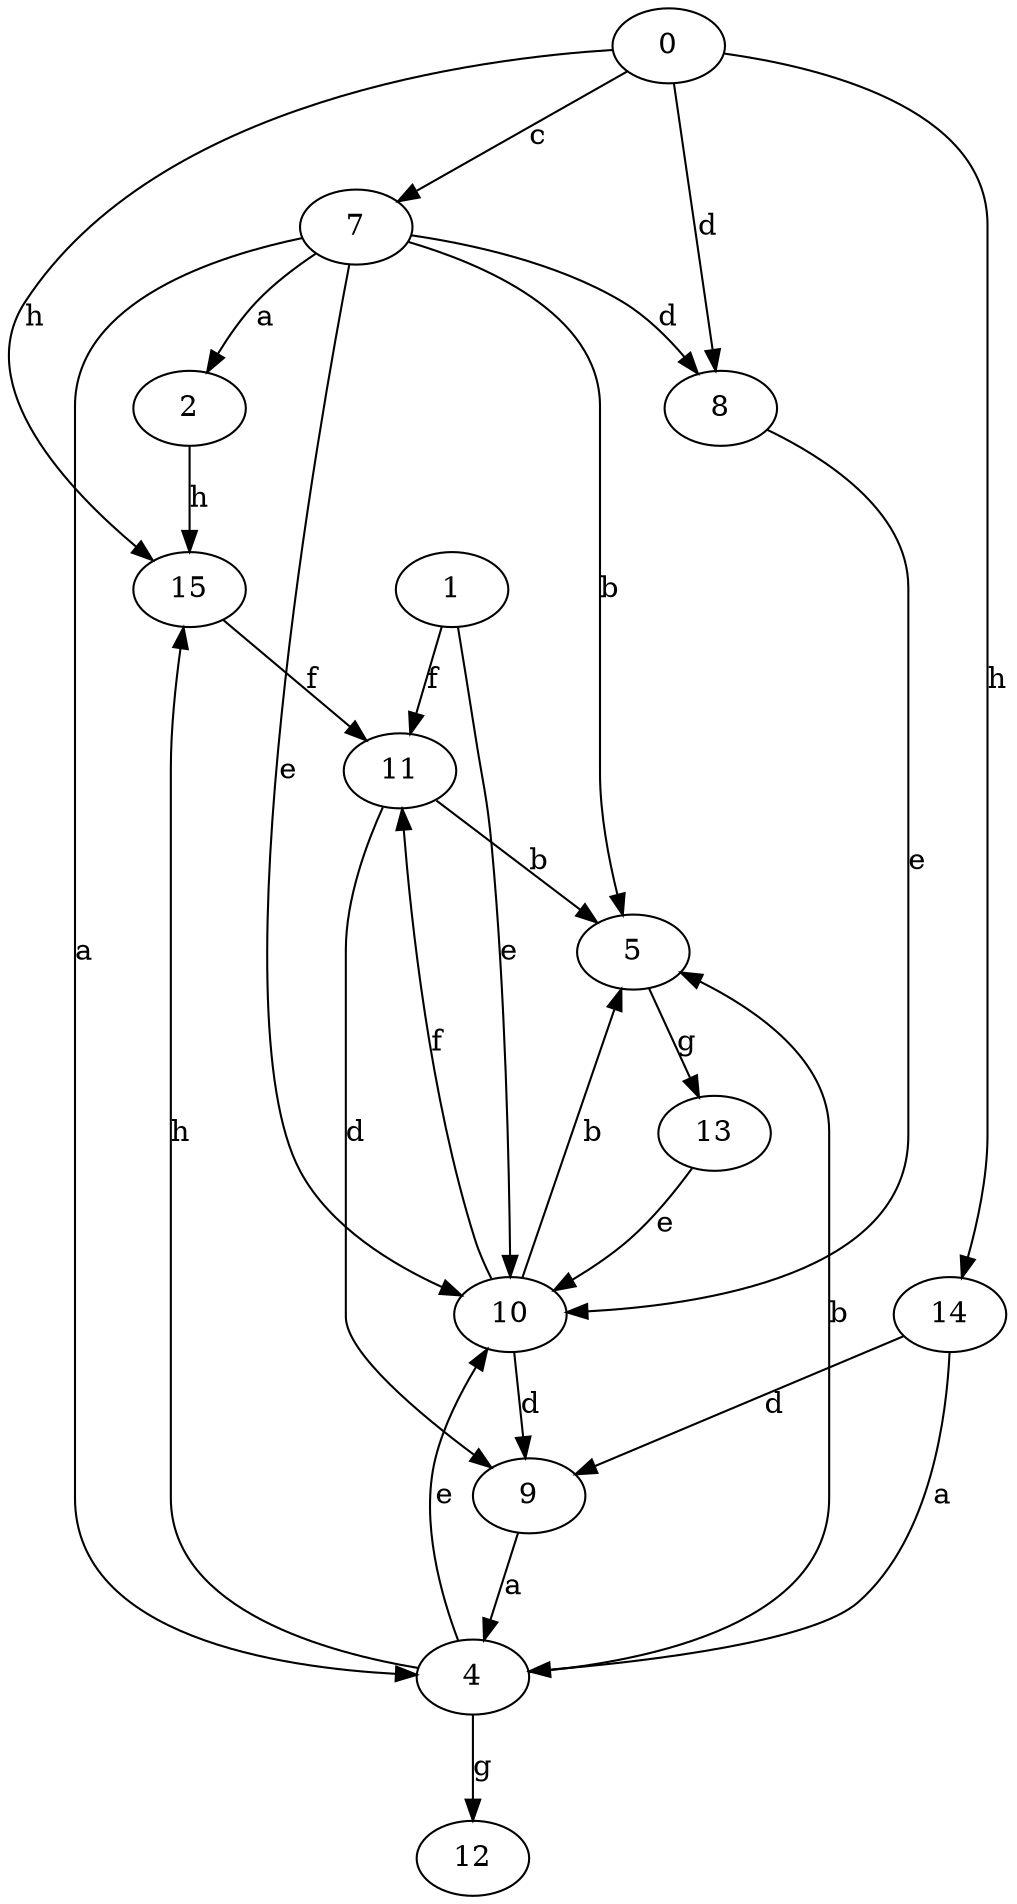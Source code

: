 strict digraph  {
0;
2;
1;
4;
5;
7;
8;
9;
10;
11;
12;
13;
14;
15;
0 -> 7  [label=c];
0 -> 8  [label=d];
0 -> 14  [label=h];
0 -> 15  [label=h];
2 -> 15  [label=h];
1 -> 10  [label=e];
1 -> 11  [label=f];
4 -> 5  [label=b];
4 -> 10  [label=e];
4 -> 12  [label=g];
4 -> 15  [label=h];
5 -> 13  [label=g];
7 -> 2  [label=a];
7 -> 4  [label=a];
7 -> 5  [label=b];
7 -> 8  [label=d];
7 -> 10  [label=e];
8 -> 10  [label=e];
9 -> 4  [label=a];
10 -> 5  [label=b];
10 -> 9  [label=d];
10 -> 11  [label=f];
11 -> 5  [label=b];
11 -> 9  [label=d];
13 -> 10  [label=e];
14 -> 4  [label=a];
14 -> 9  [label=d];
15 -> 11  [label=f];
}
